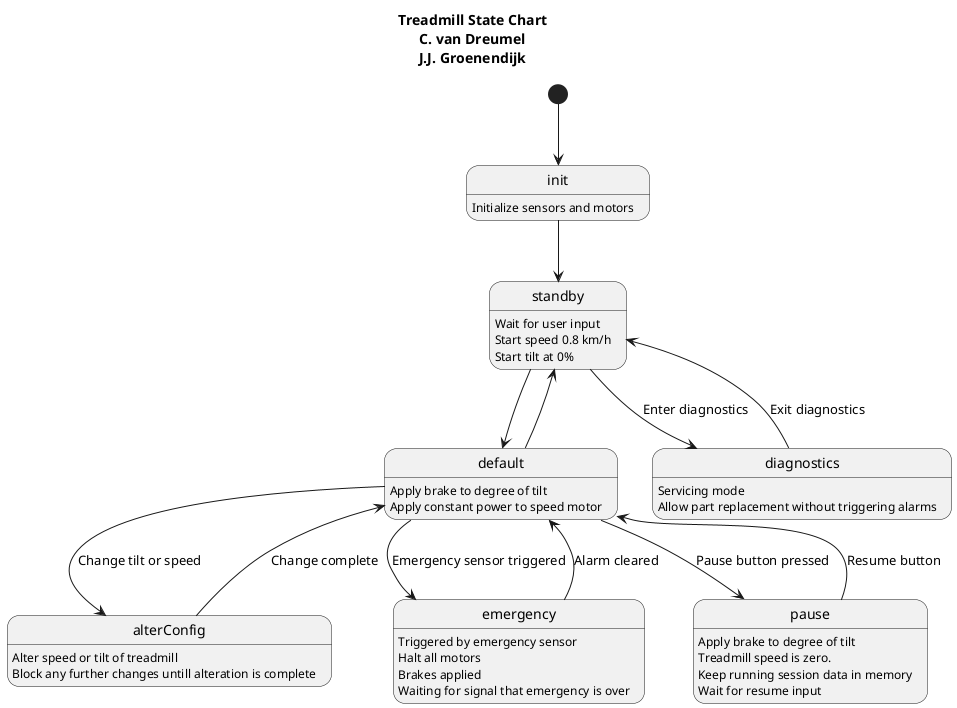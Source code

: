 @startuml

title Treadmill State Chart\nC. van Dreumel\nJ.J. Groenendijk

[*] --> init

init --> standby

standby --> default
default --> standby

standby --> diagnostics : Enter diagnostics
diagnostics --> standby : Exit diagnostics

default --> alterConfig : Change tilt or speed
alterConfig --> default : Change complete
default --> emergency : Emergency sensor triggered
emergency --> default : Alarm cleared
default --> pause : Pause button pressed
pause --> default : Resume button

init : Initialize sensors and motors

emergency : Triggered by emergency sensor
emergency : Halt all motors
emergency : Brakes applied
emergency : Waiting for signal that emergency is over

alterConfig : Alter speed or tilt of treadmill
alterConfig : Block any further changes untill alteration is complete

default : Apply brake to degree of tilt
default : Apply constant power to speed motor

pause : Apply brake to degree of tilt
pause : Treadmill speed is zero.
pause : Keep running session data in memory
pause : Wait for resume input

standby : Wait for user input
standby : Start speed 0.8 km/h
standby : Start tilt at 0%

diagnostics : Servicing mode
diagnostics : Allow part replacement without triggering alarms

@enduml
